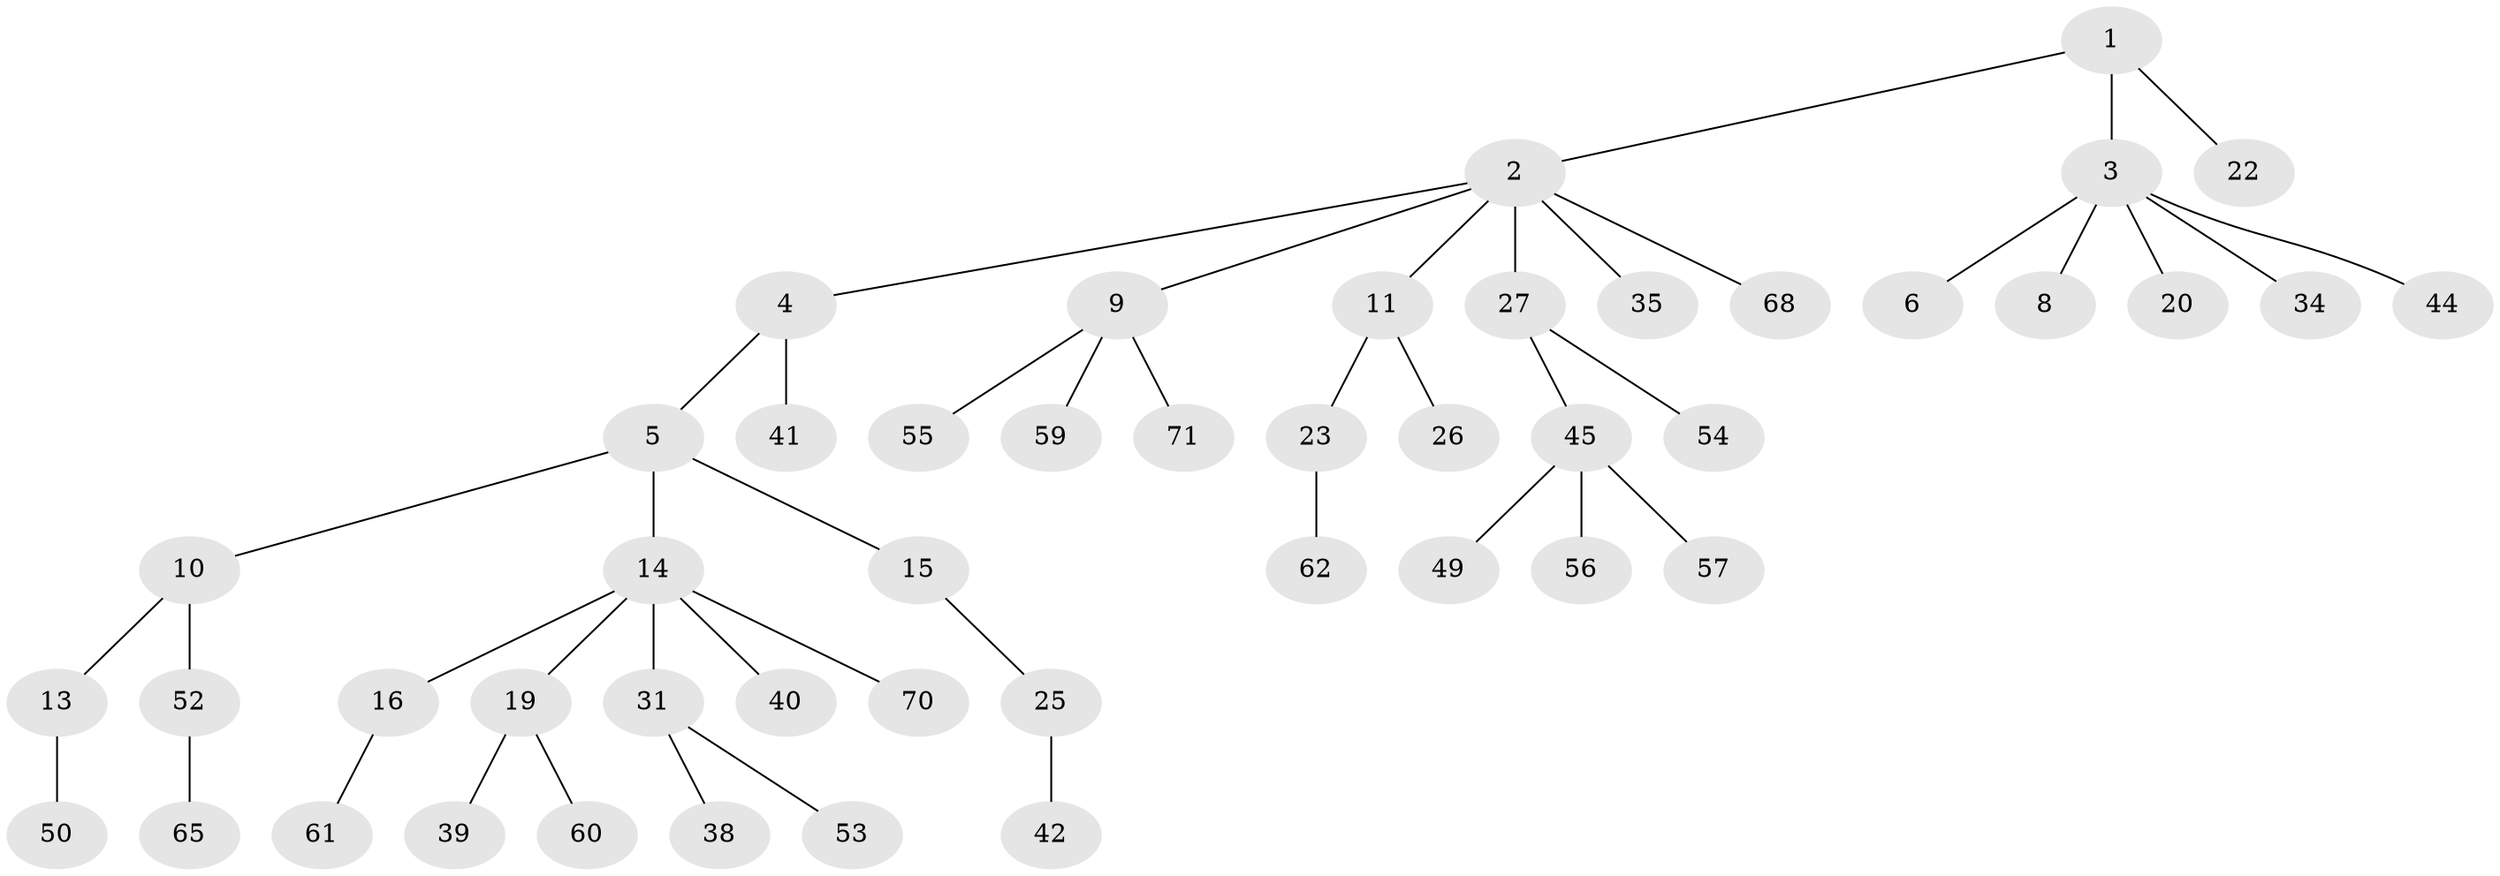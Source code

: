 // original degree distribution, {4: 0.09722222222222222, 5: 0.05555555555555555, 1: 0.5416666666666666, 2: 0.1527777777777778, 3: 0.1527777777777778}
// Generated by graph-tools (version 1.1) at 2025/11/02/27/25 16:11:25]
// undirected, 47 vertices, 46 edges
graph export_dot {
graph [start="1"]
  node [color=gray90,style=filled];
  1 [super="+32"];
  2 [super="+7"];
  3 [super="+29"];
  4 [super="+51"];
  5 [super="+12"];
  6;
  8 [super="+63"];
  9 [super="+46"];
  10 [super="+28"];
  11 [super="+21"];
  13 [super="+18"];
  14 [super="+17"];
  15;
  16 [super="+37"];
  19 [super="+33"];
  20 [super="+48"];
  22 [super="+43"];
  23 [super="+24"];
  25 [super="+47"];
  26 [super="+30"];
  27 [super="+36"];
  31 [super="+67"];
  34;
  35;
  38;
  39;
  40;
  41;
  42;
  44;
  45 [super="+58"];
  49;
  50 [super="+66"];
  52 [super="+64"];
  53;
  54;
  55;
  56;
  57;
  59;
  60 [super="+72"];
  61 [super="+69"];
  62;
  65;
  68;
  70;
  71;
  1 -- 2;
  1 -- 3;
  1 -- 22;
  2 -- 4;
  2 -- 9;
  2 -- 27;
  2 -- 11;
  2 -- 35;
  2 -- 68;
  3 -- 6;
  3 -- 8;
  3 -- 20;
  3 -- 34;
  3 -- 44;
  4 -- 5;
  4 -- 41;
  5 -- 10;
  5 -- 15;
  5 -- 14;
  9 -- 59;
  9 -- 55;
  9 -- 71;
  10 -- 13;
  10 -- 52;
  11 -- 23;
  11 -- 26;
  13 -- 50;
  14 -- 16;
  14 -- 40;
  14 -- 70;
  14 -- 19;
  14 -- 31;
  15 -- 25;
  16 -- 61;
  19 -- 60;
  19 -- 39;
  23 -- 62;
  25 -- 42;
  27 -- 45;
  27 -- 54;
  31 -- 38;
  31 -- 53;
  45 -- 49;
  45 -- 56;
  45 -- 57;
  52 -- 65;
}
